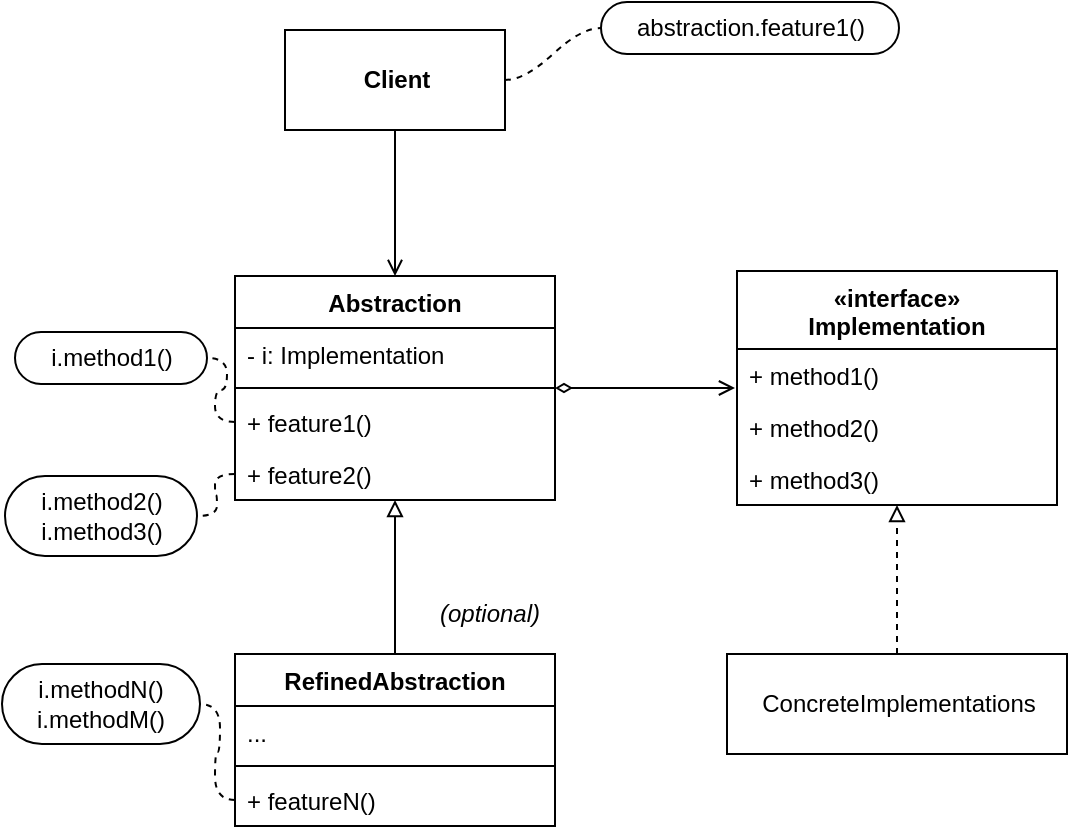 <mxfile>
    <diagram id="TkOOXMRYUHoH81-WiDen" name="Standard">
        <mxGraphModel dx="997" dy="782" grid="0" gridSize="10" guides="1" tooltips="1" connect="1" arrows="1" fold="1" page="1" pageScale="1" pageWidth="827" pageHeight="1169" math="0" shadow="0">
            <root>
                <mxCell id="0"/>
                <mxCell id="1" parent="0"/>
                <mxCell id="8" value="" style="edgeStyle=none;html=1;entryX=0.5;entryY=0;entryDx=0;entryDy=0;endArrow=open;endFill=0;rounded=0;" parent="1" source="2" target="3" edge="1">
                    <mxGeometry relative="1" as="geometry"/>
                </mxCell>
                <mxCell id="2" value="Client" style="html=1;fontStyle=1" parent="1" vertex="1">
                    <mxGeometry x="288.5" y="113" width="110" height="50" as="geometry"/>
                </mxCell>
                <mxCell id="16" value="" style="edgeStyle=none;rounded=0;html=1;endArrow=open;endFill=0;startArrow=diamondThin;startFill=0;" parent="1" source="3" edge="1">
                    <mxGeometry relative="1" as="geometry">
                        <mxPoint x="513.5" y="292" as="targetPoint"/>
                    </mxGeometry>
                </mxCell>
                <mxCell id="3" value="Abstraction" style="swimlane;fontStyle=1;align=center;verticalAlign=top;childLayout=stackLayout;horizontal=1;startSize=26;horizontalStack=0;resizeParent=1;resizeParentMax=0;resizeLast=0;collapsible=1;marginBottom=0;" parent="1" vertex="1">
                    <mxGeometry x="263.5" y="236" width="160" height="112" as="geometry"/>
                </mxCell>
                <mxCell id="4" value="- i: Implementation" style="text;strokeColor=none;fillColor=none;align=left;verticalAlign=top;spacingLeft=4;spacingRight=4;overflow=hidden;rotatable=0;points=[[0,0.5],[1,0.5]];portConstraint=eastwest;" parent="3" vertex="1">
                    <mxGeometry y="26" width="160" height="26" as="geometry"/>
                </mxCell>
                <mxCell id="5" value="" style="line;strokeWidth=1;fillColor=none;align=left;verticalAlign=middle;spacingTop=-1;spacingLeft=3;spacingRight=3;rotatable=0;labelPosition=right;points=[];portConstraint=eastwest;" parent="3" vertex="1">
                    <mxGeometry y="52" width="160" height="8" as="geometry"/>
                </mxCell>
                <mxCell id="6" value="+ feature1()" style="text;strokeColor=none;fillColor=none;align=left;verticalAlign=top;spacingLeft=4;spacingRight=4;overflow=hidden;rotatable=0;points=[[0,0.5],[1,0.5]];portConstraint=eastwest;" parent="3" vertex="1">
                    <mxGeometry y="60" width="160" height="26" as="geometry"/>
                </mxCell>
                <mxCell id="7" value="+ feature2()" style="text;strokeColor=none;fillColor=none;align=left;verticalAlign=top;spacingLeft=4;spacingRight=4;overflow=hidden;rotatable=0;points=[[0,0.5],[1,0.5]];portConstraint=eastwest;" parent="3" vertex="1">
                    <mxGeometry y="86" width="160" height="26" as="geometry"/>
                </mxCell>
                <mxCell id="9" value="«interface»&#10;Implementation" style="swimlane;fontStyle=1;align=center;verticalAlign=top;childLayout=stackLayout;horizontal=1;startSize=39;horizontalStack=0;resizeParent=1;resizeParentMax=0;resizeLast=0;collapsible=1;marginBottom=0;" parent="1" vertex="1">
                    <mxGeometry x="514.5" y="233.5" width="160" height="117" as="geometry"/>
                </mxCell>
                <mxCell id="12" value="+ method1()" style="text;strokeColor=none;fillColor=none;align=left;verticalAlign=top;spacingLeft=4;spacingRight=4;overflow=hidden;rotatable=0;points=[[0,0.5],[1,0.5]];portConstraint=eastwest;" parent="9" vertex="1">
                    <mxGeometry y="39" width="160" height="26" as="geometry"/>
                </mxCell>
                <mxCell id="14" value="+ method2()" style="text;strokeColor=none;fillColor=none;align=left;verticalAlign=top;spacingLeft=4;spacingRight=4;overflow=hidden;rotatable=0;points=[[0,0.5],[1,0.5]];portConstraint=eastwest;" parent="9" vertex="1">
                    <mxGeometry y="65" width="160" height="26" as="geometry"/>
                </mxCell>
                <mxCell id="15" value="+ method3()" style="text;strokeColor=none;fillColor=none;align=left;verticalAlign=top;spacingLeft=4;spacingRight=4;overflow=hidden;rotatable=0;points=[[0,0.5],[1,0.5]];portConstraint=eastwest;" parent="9" vertex="1">
                    <mxGeometry y="91" width="160" height="26" as="geometry"/>
                </mxCell>
                <mxCell id="21" value="" style="edgeStyle=none;html=1;startArrow=none;startFill=0;endArrow=block;endFill=0;" parent="1" source="17" target="7" edge="1">
                    <mxGeometry relative="1" as="geometry"/>
                </mxCell>
                <mxCell id="17" value="RefinedAbstraction" style="swimlane;fontStyle=1;align=center;verticalAlign=top;childLayout=stackLayout;horizontal=1;startSize=26;horizontalStack=0;resizeParent=1;resizeParentMax=0;resizeLast=0;collapsible=1;marginBottom=0;" parent="1" vertex="1">
                    <mxGeometry x="263.5" y="425" width="160" height="86" as="geometry"/>
                </mxCell>
                <mxCell id="18" value="..." style="text;strokeColor=none;fillColor=none;align=left;verticalAlign=top;spacingLeft=4;spacingRight=4;overflow=hidden;rotatable=0;points=[[0,0.5],[1,0.5]];portConstraint=eastwest;" parent="17" vertex="1">
                    <mxGeometry y="26" width="160" height="26" as="geometry"/>
                </mxCell>
                <mxCell id="19" value="" style="line;strokeWidth=1;fillColor=none;align=left;verticalAlign=middle;spacingTop=-1;spacingLeft=3;spacingRight=3;rotatable=0;labelPosition=right;points=[];portConstraint=eastwest;" parent="17" vertex="1">
                    <mxGeometry y="52" width="160" height="8" as="geometry"/>
                </mxCell>
                <mxCell id="20" value="+ featureN()" style="text;strokeColor=none;fillColor=none;align=left;verticalAlign=top;spacingLeft=4;spacingRight=4;overflow=hidden;rotatable=0;points=[[0,0.5],[1,0.5]];portConstraint=eastwest;" parent="17" vertex="1">
                    <mxGeometry y="60" width="160" height="26" as="geometry"/>
                </mxCell>
                <mxCell id="23" value="" style="edgeStyle=none;html=1;startArrow=none;startFill=0;endArrow=block;endFill=0;dashed=1;" parent="1" source="22" target="15" edge="1">
                    <mxGeometry relative="1" as="geometry"/>
                </mxCell>
                <mxCell id="22" value="ConcreteImplementations" style="html=1;" parent="1" vertex="1">
                    <mxGeometry x="509.5" y="425" width="170" height="50" as="geometry"/>
                </mxCell>
                <mxCell id="24" value="(optional)" style="text;html=1;strokeColor=none;fillColor=none;align=center;verticalAlign=middle;whiteSpace=wrap;rounded=0;fontStyle=2;" parent="1" vertex="1">
                    <mxGeometry x="360.5" y="390" width="60" height="30" as="geometry"/>
                </mxCell>
                <mxCell id="25" value="abstraction.feature1()" style="whiteSpace=wrap;html=1;rounded=1;arcSize=50;align=center;verticalAlign=middle;strokeWidth=1;autosize=1;spacing=4;treeFolding=1;treeMoving=1;newEdgeStyle={&quot;edgeStyle&quot;:&quot;entityRelationEdgeStyle&quot;,&quot;startArrow&quot;:&quot;none&quot;,&quot;endArrow&quot;:&quot;none&quot;,&quot;segment&quot;:10,&quot;curved&quot;:1};" parent="1" vertex="1">
                    <mxGeometry x="446.5" y="99" width="149" height="26" as="geometry"/>
                </mxCell>
                <mxCell id="26" value="" style="edgeStyle=entityRelationEdgeStyle;startArrow=none;endArrow=none;segment=10;curved=1;dashed=1;exitX=1;exitY=0.5;exitDx=0;exitDy=0;" parent="1" source="2" target="25" edge="1">
                    <mxGeometry relative="1" as="geometry">
                        <mxPoint x="383.5" y="149" as="sourcePoint"/>
                    </mxGeometry>
                </mxCell>
                <mxCell id="27" value="i.method1()" style="whiteSpace=wrap;html=1;rounded=1;arcSize=50;align=center;verticalAlign=middle;strokeWidth=1;autosize=1;spacing=4;treeFolding=1;treeMoving=1;newEdgeStyle={&quot;edgeStyle&quot;:&quot;entityRelationEdgeStyle&quot;,&quot;startArrow&quot;:&quot;none&quot;,&quot;endArrow&quot;:&quot;none&quot;,&quot;segment&quot;:10,&quot;curved&quot;:1};" parent="1" vertex="1">
                    <mxGeometry x="153.5" y="264" width="96" height="26" as="geometry"/>
                </mxCell>
                <mxCell id="28" value="" style="edgeStyle=entityRelationEdgeStyle;startArrow=none;endArrow=none;segment=10;curved=1;dashed=1;exitX=0;exitY=0.5;exitDx=0;exitDy=0;" parent="1" source="6" target="27" edge="1">
                    <mxGeometry relative="1" as="geometry">
                        <mxPoint x="121.5" y="410" as="sourcePoint"/>
                    </mxGeometry>
                </mxCell>
                <mxCell id="29" value="i.method2()&lt;br&gt;i.method3()" style="whiteSpace=wrap;html=1;rounded=1;arcSize=50;align=center;verticalAlign=middle;strokeWidth=1;autosize=1;spacing=4;treeFolding=1;treeMoving=1;newEdgeStyle={&quot;edgeStyle&quot;:&quot;entityRelationEdgeStyle&quot;,&quot;startArrow&quot;:&quot;none&quot;,&quot;endArrow&quot;:&quot;none&quot;,&quot;segment&quot;:10,&quot;curved&quot;:1};" parent="1" vertex="1">
                    <mxGeometry x="148.5" y="336" width="96" height="40" as="geometry"/>
                </mxCell>
                <mxCell id="30" value="" style="edgeStyle=entityRelationEdgeStyle;startArrow=none;endArrow=none;segment=10;curved=1;dashed=1;exitX=0;exitY=0.5;exitDx=0;exitDy=0;" parent="1" source="7" target="29" edge="1">
                    <mxGeometry relative="1" as="geometry">
                        <mxPoint x="120.5" y="368" as="sourcePoint"/>
                    </mxGeometry>
                </mxCell>
                <mxCell id="31" value="i.methodN()&lt;br&gt;i.methodM()" style="whiteSpace=wrap;html=1;rounded=1;arcSize=50;align=center;verticalAlign=middle;strokeWidth=1;autosize=1;spacing=4;treeFolding=1;treeMoving=1;newEdgeStyle={&quot;edgeStyle&quot;:&quot;entityRelationEdgeStyle&quot;,&quot;startArrow&quot;:&quot;none&quot;,&quot;endArrow&quot;:&quot;none&quot;,&quot;segment&quot;:10,&quot;curved&quot;:1};" parent="1" vertex="1">
                    <mxGeometry x="147" y="430" width="99" height="40" as="geometry"/>
                </mxCell>
                <mxCell id="32" value="" style="edgeStyle=entityRelationEdgeStyle;startArrow=none;endArrow=none;segment=10;curved=1;dashed=1;exitX=0;exitY=0.5;exitDx=0;exitDy=0;" parent="1" source="20" target="31" edge="1">
                    <mxGeometry relative="1" as="geometry">
                        <mxPoint x="129.5" y="551" as="sourcePoint"/>
                    </mxGeometry>
                </mxCell>
            </root>
        </mxGraphModel>
    </diagram>
    <diagram id="E-a5rpCl65kqHB6elvcE" name="Practice">
        <mxGraphModel dx="997" dy="782" grid="0" gridSize="10" guides="1" tooltips="1" connect="1" arrows="1" fold="1" page="1" pageScale="1" pageWidth="827" pageHeight="1169" math="0" shadow="0">
            <root>
                <mxCell id="TPO9WZKhOtRQqy6y_dLW-0"/>
                <mxCell id="TPO9WZKhOtRQqy6y_dLW-1" parent="TPO9WZKhOtRQqy6y_dLW-0"/>
                <mxCell id="TPO9WZKhOtRQqy6y_dLW-28" style="edgeStyle=orthogonalEdgeStyle;rounded=0;html=1;exitX=0.5;exitY=1;exitDx=0;exitDy=0;startArrow=none;startFill=0;endArrow=open;endFill=0;" parent="TPO9WZKhOtRQqy6y_dLW-1" source="TPO9WZKhOtRQqy6y_dLW-2" target="TPO9WZKhOtRQqy6y_dLW-3" edge="1">
                    <mxGeometry relative="1" as="geometry"/>
                </mxCell>
                <mxCell id="TPO9WZKhOtRQqy6y_dLW-2" value="Client" style="html=1;fontStyle=1" parent="TPO9WZKhOtRQqy6y_dLW-1" vertex="1">
                    <mxGeometry x="185.5" y="89" width="110" height="50" as="geometry"/>
                </mxCell>
                <mxCell id="TPO9WZKhOtRQqy6y_dLW-3" value="CommandSender" style="swimlane;fontStyle=1;align=center;verticalAlign=top;childLayout=stackLayout;horizontal=1;startSize=26;horizontalStack=0;resizeParent=1;resizeParentMax=0;resizeLast=0;collapsible=1;marginBottom=0;" parent="TPO9WZKhOtRQqy6y_dLW-1" vertex="1">
                    <mxGeometry x="142.5" y="232" width="196" height="138" as="geometry"/>
                </mxCell>
                <mxCell id="TPO9WZKhOtRQqy6y_dLW-4" value="- unit: AntiAirUnit" style="text;strokeColor=none;fillColor=none;align=left;verticalAlign=top;spacingLeft=4;spacingRight=4;overflow=hidden;rotatable=0;points=[[0,0.5],[1,0.5]];portConstraint=eastwest;" parent="TPO9WZKhOtRQqy6y_dLW-3" vertex="1">
                    <mxGeometry y="26" width="196" height="26" as="geometry"/>
                </mxCell>
                <mxCell id="TPO9WZKhOtRQqy6y_dLW-5" value="" style="line;strokeWidth=1;fillColor=none;align=left;verticalAlign=middle;spacingTop=-1;spacingLeft=3;spacingRight=3;rotatable=0;labelPosition=right;points=[];portConstraint=eastwest;" parent="TPO9WZKhOtRQqy6y_dLW-3" vertex="1">
                    <mxGeometry y="52" width="196" height="8" as="geometry"/>
                </mxCell>
                <mxCell id="TPO9WZKhOtRQqy6y_dLW-8" value="+ CommandSender(u: AntiAirUnit)" style="text;strokeColor=none;fillColor=none;align=left;verticalAlign=top;spacingLeft=4;spacingRight=4;overflow=hidden;rotatable=0;points=[[0,0.5],[1,0.5]];portConstraint=eastwest;" parent="TPO9WZKhOtRQqy6y_dLW-3" vertex="1">
                    <mxGeometry y="60" width="196" height="26" as="geometry"/>
                </mxCell>
                <mxCell id="TPO9WZKhOtRQqy6y_dLW-7" value="+ activate()" style="text;strokeColor=none;fillColor=none;align=left;verticalAlign=top;spacingLeft=4;spacingRight=4;overflow=hidden;rotatable=0;points=[[0,0.5],[1,0.5]];portConstraint=eastwest;" parent="TPO9WZKhOtRQqy6y_dLW-3" vertex="1">
                    <mxGeometry y="86" width="196" height="26" as="geometry"/>
                </mxCell>
                <mxCell id="TPO9WZKhOtRQqy6y_dLW-9" value="+ deactivate()" style="text;strokeColor=none;fillColor=none;align=left;verticalAlign=top;spacingLeft=4;spacingRight=4;overflow=hidden;rotatable=0;points=[[0,0.5],[1,0.5]];portConstraint=eastwest;" parent="TPO9WZKhOtRQqy6y_dLW-3" vertex="1">
                    <mxGeometry y="112" width="196" height="26" as="geometry"/>
                </mxCell>
                <mxCell id="TPO9WZKhOtRQqy6y_dLW-11" value="«interface»&#10;AntiAirUnit" style="swimlane;fontStyle=1;align=center;verticalAlign=top;childLayout=stackLayout;horizontal=1;startSize=41;horizontalStack=0;resizeParent=1;resizeParentMax=0;resizeLast=0;collapsible=1;marginBottom=0;" parent="TPO9WZKhOtRQqy6y_dLW-1" vertex="1">
                    <mxGeometry x="413" y="226" width="194" height="171" as="geometry"/>
                </mxCell>
                <mxCell id="TPO9WZKhOtRQqy6y_dLW-14" value="+ isEnabled(): boolean" style="text;strokeColor=none;fillColor=none;align=left;verticalAlign=top;spacingLeft=4;spacingRight=4;overflow=hidden;rotatable=0;points=[[0,0.5],[1,0.5]];portConstraint=eastwest;" parent="TPO9WZKhOtRQqy6y_dLW-11" vertex="1">
                    <mxGeometry y="41" width="194" height="26" as="geometry"/>
                </mxCell>
                <mxCell id="TPO9WZKhOtRQqy6y_dLW-16" value="+ setPowerState(state: boolean)" style="text;strokeColor=none;fillColor=none;align=left;verticalAlign=top;spacingLeft=4;spacingRight=4;overflow=hidden;rotatable=0;points=[[0,0.5],[1,0.5]];portConstraint=eastwest;" parent="TPO9WZKhOtRQqy6y_dLW-11" vertex="1">
                    <mxGeometry y="67" width="194" height="26" as="geometry"/>
                </mxCell>
                <mxCell id="TPO9WZKhOtRQqy6y_dLW-17" value="+ setRadarState(state: boolean)" style="text;strokeColor=none;fillColor=none;align=left;verticalAlign=top;spacingLeft=4;spacingRight=4;overflow=hidden;rotatable=0;points=[[0,0.5],[1,0.5]];portConstraint=eastwest;" parent="TPO9WZKhOtRQqy6y_dLW-11" vertex="1">
                    <mxGeometry y="93" width="194" height="26" as="geometry"/>
                </mxCell>
                <mxCell id="TPO9WZKhOtRQqy6y_dLW-18" value="+ setWeaponState(state: boolean)" style="text;strokeColor=none;fillColor=none;align=left;verticalAlign=top;spacingLeft=4;spacingRight=4;overflow=hidden;rotatable=0;points=[[0,0.5],[1,0.5]];portConstraint=eastwest;" parent="TPO9WZKhOtRQqy6y_dLW-11" vertex="1">
                    <mxGeometry y="119" width="194" height="26" as="geometry"/>
                </mxCell>
                <mxCell id="h7XOjt-IUIKGJMb8XBi7-2" value="+ fire()" style="text;strokeColor=none;fillColor=none;align=left;verticalAlign=top;spacingLeft=4;spacingRight=4;overflow=hidden;rotatable=0;points=[[0,0.5],[1,0.5]];portConstraint=eastwest;" parent="TPO9WZKhOtRQqy6y_dLW-11" vertex="1">
                    <mxGeometry y="145" width="194" height="26" as="geometry"/>
                </mxCell>
                <mxCell id="TPO9WZKhOtRQqy6y_dLW-27" style="edgeStyle=orthogonalEdgeStyle;rounded=0;html=1;exitX=1;exitY=0.5;exitDx=0;exitDy=0;entryX=0;entryY=0.5;entryDx=0;entryDy=0;startArrow=diamondThin;startFill=0;endArrow=open;endFill=0;" parent="TPO9WZKhOtRQqy6y_dLW-1" source="TPO9WZKhOtRQqy6y_dLW-8" target="TPO9WZKhOtRQqy6y_dLW-16" edge="1">
                    <mxGeometry relative="1" as="geometry">
                        <mxPoint x="336" y="353" as="sourcePoint"/>
                    </mxGeometry>
                </mxCell>
                <mxCell id="h7XOjt-IUIKGJMb8XBi7-4" style="edgeStyle=orthogonalEdgeStyle;rounded=0;html=1;exitX=0.5;exitY=0;exitDx=0;exitDy=0;entryX=0.498;entryY=1.005;entryDx=0;entryDy=0;entryPerimeter=0;dashed=1;endArrow=block;endFill=0;" parent="TPO9WZKhOtRQqy6y_dLW-1" source="9FJgXuvUd6z8438CvGMR-4" target="h7XOjt-IUIKGJMb8XBi7-2" edge="1">
                    <mxGeometry relative="1" as="geometry"/>
                </mxCell>
                <mxCell id="9FJgXuvUd6z8438CvGMR-4" value="Tunguska" style="swimlane;fontStyle=1;align=center;verticalAlign=top;childLayout=stackLayout;horizontal=1;startSize=26;horizontalStack=0;resizeParent=1;resizeParentMax=0;resizeLast=0;collapsible=1;marginBottom=0;" parent="TPO9WZKhOtRQqy6y_dLW-1" vertex="1">
                    <mxGeometry x="340" y="453" width="193" height="294" as="geometry"/>
                </mxCell>
                <mxCell id="9FJgXuvUd6z8438CvGMR-5" value="- damage: number" style="text;strokeColor=none;fillColor=none;align=left;verticalAlign=top;spacingLeft=4;spacingRight=4;overflow=hidden;rotatable=0;points=[[0,0.5],[1,0.5]];portConstraint=eastwest;" parent="9FJgXuvUd6z8438CvGMR-4" vertex="1">
                    <mxGeometry y="26" width="193" height="26" as="geometry"/>
                </mxCell>
                <mxCell id="9FJgXuvUd6z8438CvGMR-8" value="- engineState: boolean" style="text;strokeColor=none;fillColor=none;align=left;verticalAlign=top;spacingLeft=4;spacingRight=4;overflow=hidden;rotatable=0;points=[[0,0.5],[1,0.5]];portConstraint=eastwest;" parent="9FJgXuvUd6z8438CvGMR-4" vertex="1">
                    <mxGeometry y="52" width="193" height="26" as="geometry"/>
                </mxCell>
                <mxCell id="9FJgXuvUd6z8438CvGMR-9" value="- radarState: boolean" style="text;strokeColor=none;fillColor=none;align=left;verticalAlign=top;spacingLeft=4;spacingRight=4;overflow=hidden;rotatable=0;points=[[0,0.5],[1,0.5]];portConstraint=eastwest;" parent="9FJgXuvUd6z8438CvGMR-4" vertex="1">
                    <mxGeometry y="78" width="193" height="26" as="geometry"/>
                </mxCell>
                <mxCell id="9FJgXuvUd6z8438CvGMR-10" value="- weaponState: boolean" style="text;strokeColor=none;fillColor=none;align=left;verticalAlign=top;spacingLeft=4;spacingRight=4;overflow=hidden;rotatable=0;points=[[0,0.5],[1,0.5]];portConstraint=eastwest;" parent="9FJgXuvUd6z8438CvGMR-4" vertex="1">
                    <mxGeometry y="104" width="193" height="26" as="geometry"/>
                </mxCell>
                <mxCell id="9FJgXuvUd6z8438CvGMR-6" value="" style="line;strokeWidth=1;fillColor=none;align=left;verticalAlign=middle;spacingTop=-1;spacingLeft=3;spacingRight=3;rotatable=0;labelPosition=right;points=[];portConstraint=eastwest;" parent="9FJgXuvUd6z8438CvGMR-4" vertex="1">
                    <mxGeometry y="130" width="193" height="8" as="geometry"/>
                </mxCell>
                <mxCell id="9FJgXuvUd6z8438CvGMR-7" value="+ Tunguska(damage: number)" style="text;strokeColor=none;fillColor=none;align=left;verticalAlign=top;spacingLeft=4;spacingRight=4;overflow=hidden;rotatable=0;points=[[0,0.5],[1,0.5]];portConstraint=eastwest;" parent="9FJgXuvUd6z8438CvGMR-4" vertex="1">
                    <mxGeometry y="138" width="193" height="26" as="geometry"/>
                </mxCell>
                <mxCell id="9FJgXuvUd6z8438CvGMR-11" value="+ isEnabled(): boolean" style="text;strokeColor=none;fillColor=none;align=left;verticalAlign=top;spacingLeft=4;spacingRight=4;overflow=hidden;rotatable=0;points=[[0,0.5],[1,0.5]];portConstraint=eastwest;" parent="9FJgXuvUd6z8438CvGMR-4" vertex="1">
                    <mxGeometry y="164" width="193" height="26" as="geometry"/>
                </mxCell>
                <mxCell id="9FJgXuvUd6z8438CvGMR-12" value="+ setPowerState(state: boolean)" style="text;strokeColor=none;fillColor=none;align=left;verticalAlign=top;spacingLeft=4;spacingRight=4;overflow=hidden;rotatable=0;points=[[0,0.5],[1,0.5]];portConstraint=eastwest;" parent="9FJgXuvUd6z8438CvGMR-4" vertex="1">
                    <mxGeometry y="190" width="193" height="26" as="geometry"/>
                </mxCell>
                <mxCell id="9FJgXuvUd6z8438CvGMR-13" value="+ setRadarState(state: boolean)" style="text;strokeColor=none;fillColor=none;align=left;verticalAlign=top;spacingLeft=4;spacingRight=4;overflow=hidden;rotatable=0;points=[[0,0.5],[1,0.5]];portConstraint=eastwest;" parent="9FJgXuvUd6z8438CvGMR-4" vertex="1">
                    <mxGeometry y="216" width="193" height="26" as="geometry"/>
                </mxCell>
                <mxCell id="9FJgXuvUd6z8438CvGMR-14" value="+ setWeaponState(state: boolean)" style="text;strokeColor=none;fillColor=none;align=left;verticalAlign=top;spacingLeft=4;spacingRight=4;overflow=hidden;rotatable=0;points=[[0,0.5],[1,0.5]];portConstraint=eastwest;" parent="9FJgXuvUd6z8438CvGMR-4" vertex="1">
                    <mxGeometry y="242" width="193" height="26" as="geometry"/>
                </mxCell>
                <mxCell id="h7XOjt-IUIKGJMb8XBi7-0" value="+ fire()" style="text;strokeColor=none;fillColor=none;align=left;verticalAlign=top;spacingLeft=4;spacingRight=4;overflow=hidden;rotatable=0;points=[[0,0.5],[1,0.5]];portConstraint=eastwest;" parent="9FJgXuvUd6z8438CvGMR-4" vertex="1">
                    <mxGeometry y="268" width="193" height="26" as="geometry"/>
                </mxCell>
                <mxCell id="h7XOjt-IUIKGJMb8XBi7-5" style="edgeStyle=orthogonalEdgeStyle;rounded=0;html=1;exitX=0.5;exitY=0;exitDx=0;exitDy=0;dashed=1;endArrow=block;endFill=0;entryX=0.496;entryY=1;entryDx=0;entryDy=0;entryPerimeter=0;" parent="TPO9WZKhOtRQqy6y_dLW-1" source="9FJgXuvUd6z8438CvGMR-15" target="h7XOjt-IUIKGJMb8XBi7-2" edge="1">
                    <mxGeometry relative="1" as="geometry"/>
                </mxCell>
                <mxCell id="9FJgXuvUd6z8438CvGMR-15" value="SergeantYork" style="swimlane;fontStyle=1;align=center;verticalAlign=top;childLayout=stackLayout;horizontal=1;startSize=26;horizontalStack=0;resizeParent=1;resizeParentMax=0;resizeLast=0;collapsible=1;marginBottom=0;" parent="TPO9WZKhOtRQqy6y_dLW-1" vertex="1">
                    <mxGeometry x="554" y="453" width="193" height="294" as="geometry"/>
                </mxCell>
                <mxCell id="9FJgXuvUd6z8438CvGMR-16" value="- damage: number" style="text;strokeColor=none;fillColor=none;align=left;verticalAlign=top;spacingLeft=4;spacingRight=4;overflow=hidden;rotatable=0;points=[[0,0.5],[1,0.5]];portConstraint=eastwest;" parent="9FJgXuvUd6z8438CvGMR-15" vertex="1">
                    <mxGeometry y="26" width="193" height="26" as="geometry"/>
                </mxCell>
                <mxCell id="9FJgXuvUd6z8438CvGMR-17" value="- engineState: boolean" style="text;strokeColor=none;fillColor=none;align=left;verticalAlign=top;spacingLeft=4;spacingRight=4;overflow=hidden;rotatable=0;points=[[0,0.5],[1,0.5]];portConstraint=eastwest;" parent="9FJgXuvUd6z8438CvGMR-15" vertex="1">
                    <mxGeometry y="52" width="193" height="26" as="geometry"/>
                </mxCell>
                <mxCell id="9FJgXuvUd6z8438CvGMR-18" value="- radarState: boolean" style="text;strokeColor=none;fillColor=none;align=left;verticalAlign=top;spacingLeft=4;spacingRight=4;overflow=hidden;rotatable=0;points=[[0,0.5],[1,0.5]];portConstraint=eastwest;" parent="9FJgXuvUd6z8438CvGMR-15" vertex="1">
                    <mxGeometry y="78" width="193" height="26" as="geometry"/>
                </mxCell>
                <mxCell id="9FJgXuvUd6z8438CvGMR-19" value="- weaponState: boolean" style="text;strokeColor=none;fillColor=none;align=left;verticalAlign=top;spacingLeft=4;spacingRight=4;overflow=hidden;rotatable=0;points=[[0,0.5],[1,0.5]];portConstraint=eastwest;" parent="9FJgXuvUd6z8438CvGMR-15" vertex="1">
                    <mxGeometry y="104" width="193" height="26" as="geometry"/>
                </mxCell>
                <mxCell id="9FJgXuvUd6z8438CvGMR-20" value="" style="line;strokeWidth=1;fillColor=none;align=left;verticalAlign=middle;spacingTop=-1;spacingLeft=3;spacingRight=3;rotatable=0;labelPosition=right;points=[];portConstraint=eastwest;" parent="9FJgXuvUd6z8438CvGMR-15" vertex="1">
                    <mxGeometry y="130" width="193" height="8" as="geometry"/>
                </mxCell>
                <mxCell id="9FJgXuvUd6z8438CvGMR-21" value="+ SergeantYork(damage: number)" style="text;strokeColor=none;fillColor=none;align=left;verticalAlign=top;spacingLeft=4;spacingRight=4;overflow=hidden;rotatable=0;points=[[0,0.5],[1,0.5]];portConstraint=eastwest;" parent="9FJgXuvUd6z8438CvGMR-15" vertex="1">
                    <mxGeometry y="138" width="193" height="26" as="geometry"/>
                </mxCell>
                <mxCell id="9FJgXuvUd6z8438CvGMR-22" value="+ isEnabled(): boolean" style="text;strokeColor=none;fillColor=none;align=left;verticalAlign=top;spacingLeft=4;spacingRight=4;overflow=hidden;rotatable=0;points=[[0,0.5],[1,0.5]];portConstraint=eastwest;" parent="9FJgXuvUd6z8438CvGMR-15" vertex="1">
                    <mxGeometry y="164" width="193" height="26" as="geometry"/>
                </mxCell>
                <mxCell id="9FJgXuvUd6z8438CvGMR-23" value="+ setPowerState(state: boolean)" style="text;strokeColor=none;fillColor=none;align=left;verticalAlign=top;spacingLeft=4;spacingRight=4;overflow=hidden;rotatable=0;points=[[0,0.5],[1,0.5]];portConstraint=eastwest;" parent="9FJgXuvUd6z8438CvGMR-15" vertex="1">
                    <mxGeometry y="190" width="193" height="26" as="geometry"/>
                </mxCell>
                <mxCell id="9FJgXuvUd6z8438CvGMR-24" value="+ setRadarState(state: boolean)" style="text;strokeColor=none;fillColor=none;align=left;verticalAlign=top;spacingLeft=4;spacingRight=4;overflow=hidden;rotatable=0;points=[[0,0.5],[1,0.5]];portConstraint=eastwest;" parent="9FJgXuvUd6z8438CvGMR-15" vertex="1">
                    <mxGeometry y="216" width="193" height="26" as="geometry"/>
                </mxCell>
                <mxCell id="9FJgXuvUd6z8438CvGMR-25" value="+ setWeaponState(state: boolean)" style="text;strokeColor=none;fillColor=none;align=left;verticalAlign=top;spacingLeft=4;spacingRight=4;overflow=hidden;rotatable=0;points=[[0,0.5],[1,0.5]];portConstraint=eastwest;" parent="9FJgXuvUd6z8438CvGMR-15" vertex="1">
                    <mxGeometry y="242" width="193" height="26" as="geometry"/>
                </mxCell>
                <mxCell id="h7XOjt-IUIKGJMb8XBi7-1" value="+ fire()" style="text;strokeColor=none;fillColor=none;align=left;verticalAlign=top;spacingLeft=4;spacingRight=4;overflow=hidden;rotatable=0;points=[[0,0.5],[1,0.5]];portConstraint=eastwest;" parent="9FJgXuvUd6z8438CvGMR-15" vertex="1">
                    <mxGeometry y="268" width="193" height="26" as="geometry"/>
                </mxCell>
            </root>
        </mxGraphModel>
    </diagram>
</mxfile>